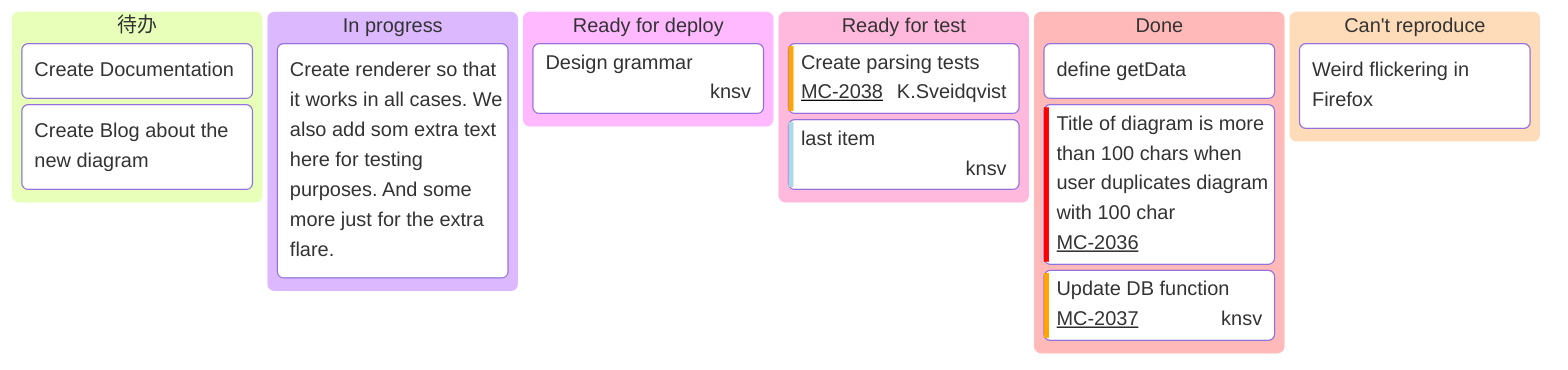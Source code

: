 ---
config:
  kanban:
    ticketBaseUrl: 'https://mermaidchart.atlassian.net/browse/#TICKET#'
---
kanban
  待办
    [Create Documentation]
    docs[Create Blog about the new diagram]
  [In progress]
    id6[Create renderer so that it works in all cases. We also add som extra text here for testing purposes. And some more just for the extra flare.]
  id9[Ready for deploy]
    id8[Design grammar]@{ assigned: 'knsv' }
  id10[Ready for test]
    id4[Create parsing tests]@{ ticket: MC-2038, assigned: 'K.Sveidqvist', priority: 'High' }
    id66[last item]@{ priority: 'Very Low', assigned: 'knsv' }
  id11[Done]
    id5[define getData]
    id2[Title of diagram is more than 100 chars when user duplicates diagram with 100 char]@{ ticket: MC-2036, priority: 'Very High'}
    id3[Update DB function]@{ ticket: MC-2037, assigned: knsv, priority: 'High' }

  id12[Can't reproduce]
    id3[Weird flickering in Firefox]